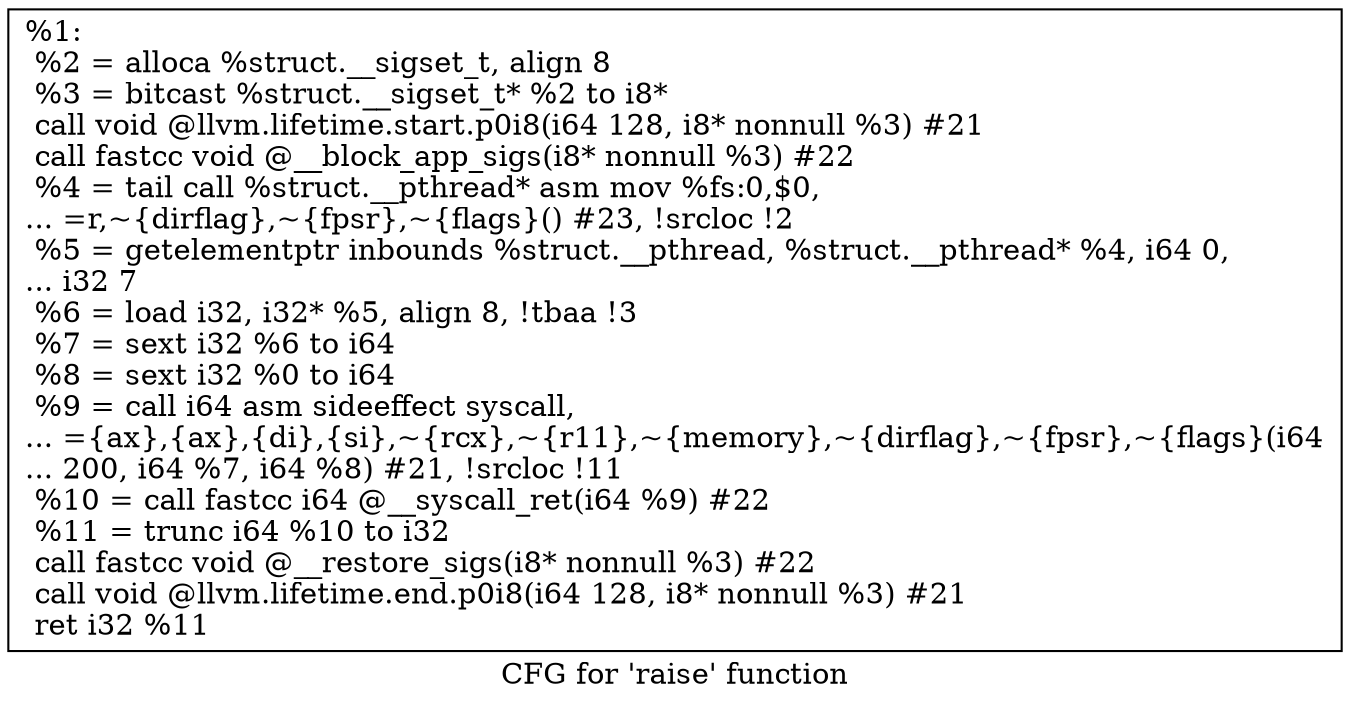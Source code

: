 digraph "CFG for 'raise' function" {
	label="CFG for 'raise' function";

	Node0x28aa730 [shape=record,label="{%1:\l  %2 = alloca %struct.__sigset_t, align 8\l  %3 = bitcast %struct.__sigset_t* %2 to i8*\l  call void @llvm.lifetime.start.p0i8(i64 128, i8* nonnull %3) #21\l  call fastcc void @__block_app_sigs(i8* nonnull %3) #22\l  %4 = tail call %struct.__pthread* asm mov %fs:0,$0,\l... =r,~\{dirflag\},~\{fpsr\},~\{flags\}() #23, !srcloc !2\l  %5 = getelementptr inbounds %struct.__pthread, %struct.__pthread* %4, i64 0,\l... i32 7\l  %6 = load i32, i32* %5, align 8, !tbaa !3\l  %7 = sext i32 %6 to i64\l  %8 = sext i32 %0 to i64\l  %9 = call i64 asm sideeffect syscall,\l... =\{ax\},\{ax\},\{di\},\{si\},~\{rcx\},~\{r11\},~\{memory\},~\{dirflag\},~\{fpsr\},~\{flags\}(i64\l... 200, i64 %7, i64 %8) #21, !srcloc !11\l  %10 = call fastcc i64 @__syscall_ret(i64 %9) #22\l  %11 = trunc i64 %10 to i32\l  call fastcc void @__restore_sigs(i8* nonnull %3) #22\l  call void @llvm.lifetime.end.p0i8(i64 128, i8* nonnull %3) #21\l  ret i32 %11\l}"];
}
